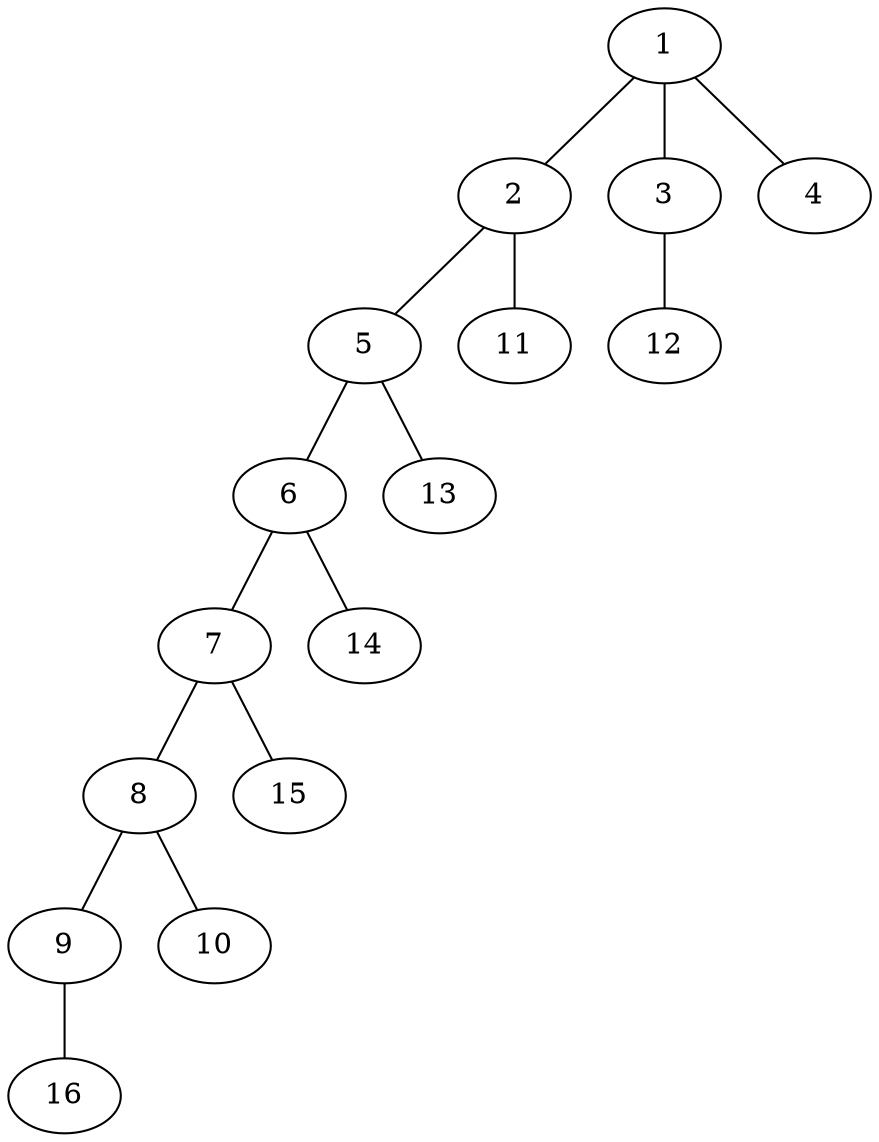graph molecule_1312 {
	1	 [chem=C];
	2	 [chem=C];
	1 -- 2	 [valence=1];
	3	 [chem=O];
	1 -- 3	 [valence=1];
	4	 [chem=O];
	1 -- 4	 [valence=2];
	5	 [chem=C];
	2 -- 5	 [valence=2];
	11	 [chem=H];
	2 -- 11	 [valence=1];
	12	 [chem=H];
	3 -- 12	 [valence=1];
	6	 [chem=C];
	5 -- 6	 [valence=1];
	13	 [chem=H];
	5 -- 13	 [valence=1];
	7	 [chem=C];
	6 -- 7	 [valence=2];
	14	 [chem=H];
	6 -- 14	 [valence=1];
	8	 [chem=C];
	7 -- 8	 [valence=1];
	15	 [chem=H];
	7 -- 15	 [valence=1];
	9	 [chem=O];
	8 -- 9	 [valence=1];
	10	 [chem=O];
	8 -- 10	 [valence=2];
	16	 [chem=H];
	9 -- 16	 [valence=1];
}
